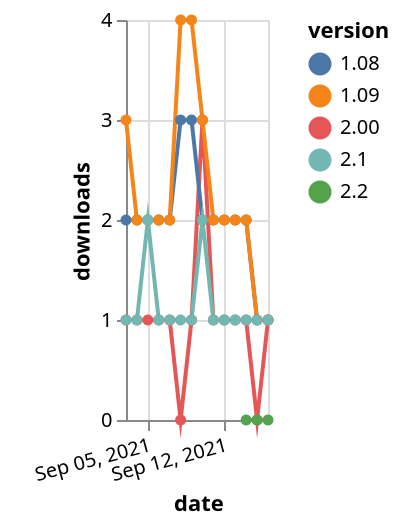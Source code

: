 {"$schema": "https://vega.github.io/schema/vega-lite/v5.json", "description": "A simple bar chart with embedded data.", "data": {"values": [{"date": "2021-09-03", "total": 171, "delta": 1, "version": "2.00"}, {"date": "2021-09-04", "total": 172, "delta": 1, "version": "2.00"}, {"date": "2021-09-05", "total": 173, "delta": 1, "version": "2.00"}, {"date": "2021-09-06", "total": 174, "delta": 1, "version": "2.00"}, {"date": "2021-09-07", "total": 175, "delta": 1, "version": "2.00"}, {"date": "2021-09-08", "total": 175, "delta": 0, "version": "2.00"}, {"date": "2021-09-09", "total": 176, "delta": 1, "version": "2.00"}, {"date": "2021-09-10", "total": 179, "delta": 3, "version": "2.00"}, {"date": "2021-09-11", "total": 180, "delta": 1, "version": "2.00"}, {"date": "2021-09-12", "total": 181, "delta": 1, "version": "2.00"}, {"date": "2021-09-13", "total": 182, "delta": 1, "version": "2.00"}, {"date": "2021-09-14", "total": 183, "delta": 1, "version": "2.00"}, {"date": "2021-09-15", "total": 183, "delta": 0, "version": "2.00"}, {"date": "2021-09-16", "total": 184, "delta": 1, "version": "2.00"}, {"date": "2021-09-03", "total": 2511, "delta": 2, "version": "1.08"}, {"date": "2021-09-04", "total": 2513, "delta": 2, "version": "1.08"}, {"date": "2021-09-05", "total": 2515, "delta": 2, "version": "1.08"}, {"date": "2021-09-06", "total": 2517, "delta": 2, "version": "1.08"}, {"date": "2021-09-07", "total": 2519, "delta": 2, "version": "1.08"}, {"date": "2021-09-08", "total": 2522, "delta": 3, "version": "1.08"}, {"date": "2021-09-09", "total": 2525, "delta": 3, "version": "1.08"}, {"date": "2021-09-10", "total": 2527, "delta": 2, "version": "1.08"}, {"date": "2021-09-11", "total": 2529, "delta": 2, "version": "1.08"}, {"date": "2021-09-12", "total": 2531, "delta": 2, "version": "1.08"}, {"date": "2021-09-13", "total": 2533, "delta": 2, "version": "1.08"}, {"date": "2021-09-14", "total": 2535, "delta": 2, "version": "1.08"}, {"date": "2021-09-15", "total": 2536, "delta": 1, "version": "1.08"}, {"date": "2021-09-16", "total": 2537, "delta": 1, "version": "1.08"}, {"date": "2021-09-03", "total": 2904, "delta": 3, "version": "1.09"}, {"date": "2021-09-04", "total": 2906, "delta": 2, "version": "1.09"}, {"date": "2021-09-05", "total": 2908, "delta": 2, "version": "1.09"}, {"date": "2021-09-06", "total": 2910, "delta": 2, "version": "1.09"}, {"date": "2021-09-07", "total": 2912, "delta": 2, "version": "1.09"}, {"date": "2021-09-08", "total": 2916, "delta": 4, "version": "1.09"}, {"date": "2021-09-09", "total": 2920, "delta": 4, "version": "1.09"}, {"date": "2021-09-10", "total": 2923, "delta": 3, "version": "1.09"}, {"date": "2021-09-11", "total": 2925, "delta": 2, "version": "1.09"}, {"date": "2021-09-12", "total": 2927, "delta": 2, "version": "1.09"}, {"date": "2021-09-13", "total": 2929, "delta": 2, "version": "1.09"}, {"date": "2021-09-14", "total": 2931, "delta": 2, "version": "1.09"}, {"date": "2021-09-15", "total": 2932, "delta": 1, "version": "1.09"}, {"date": "2021-09-16", "total": 2933, "delta": 1, "version": "1.09"}, {"date": "2021-09-14", "total": 20, "delta": 0, "version": "2.2"}, {"date": "2021-09-15", "total": 30, "delta": 0, "version": "2.2"}, {"date": "2021-09-16", "total": 41, "delta": 0, "version": "2.2"}, {"date": "2021-09-03", "total": 131, "delta": 1, "version": "2.1"}, {"date": "2021-09-04", "total": 132, "delta": 1, "version": "2.1"}, {"date": "2021-09-05", "total": 134, "delta": 2, "version": "2.1"}, {"date": "2021-09-06", "total": 135, "delta": 1, "version": "2.1"}, {"date": "2021-09-07", "total": 136, "delta": 1, "version": "2.1"}, {"date": "2021-09-08", "total": 137, "delta": 1, "version": "2.1"}, {"date": "2021-09-09", "total": 138, "delta": 1, "version": "2.1"}, {"date": "2021-09-10", "total": 140, "delta": 2, "version": "2.1"}, {"date": "2021-09-11", "total": 141, "delta": 1, "version": "2.1"}, {"date": "2021-09-12", "total": 142, "delta": 1, "version": "2.1"}, {"date": "2021-09-13", "total": 143, "delta": 1, "version": "2.1"}, {"date": "2021-09-14", "total": 144, "delta": 1, "version": "2.1"}, {"date": "2021-09-15", "total": 145, "delta": 1, "version": "2.1"}, {"date": "2021-09-16", "total": 146, "delta": 1, "version": "2.1"}]}, "width": "container", "mark": {"type": "line", "point": {"filled": true}}, "encoding": {"x": {"field": "date", "type": "temporal", "timeUnit": "yearmonthdate", "title": "date", "axis": {"labelAngle": -15}}, "y": {"field": "delta", "type": "quantitative", "title": "downloads"}, "color": {"field": "version", "type": "nominal"}, "tooltip": {"field": "delta"}}}